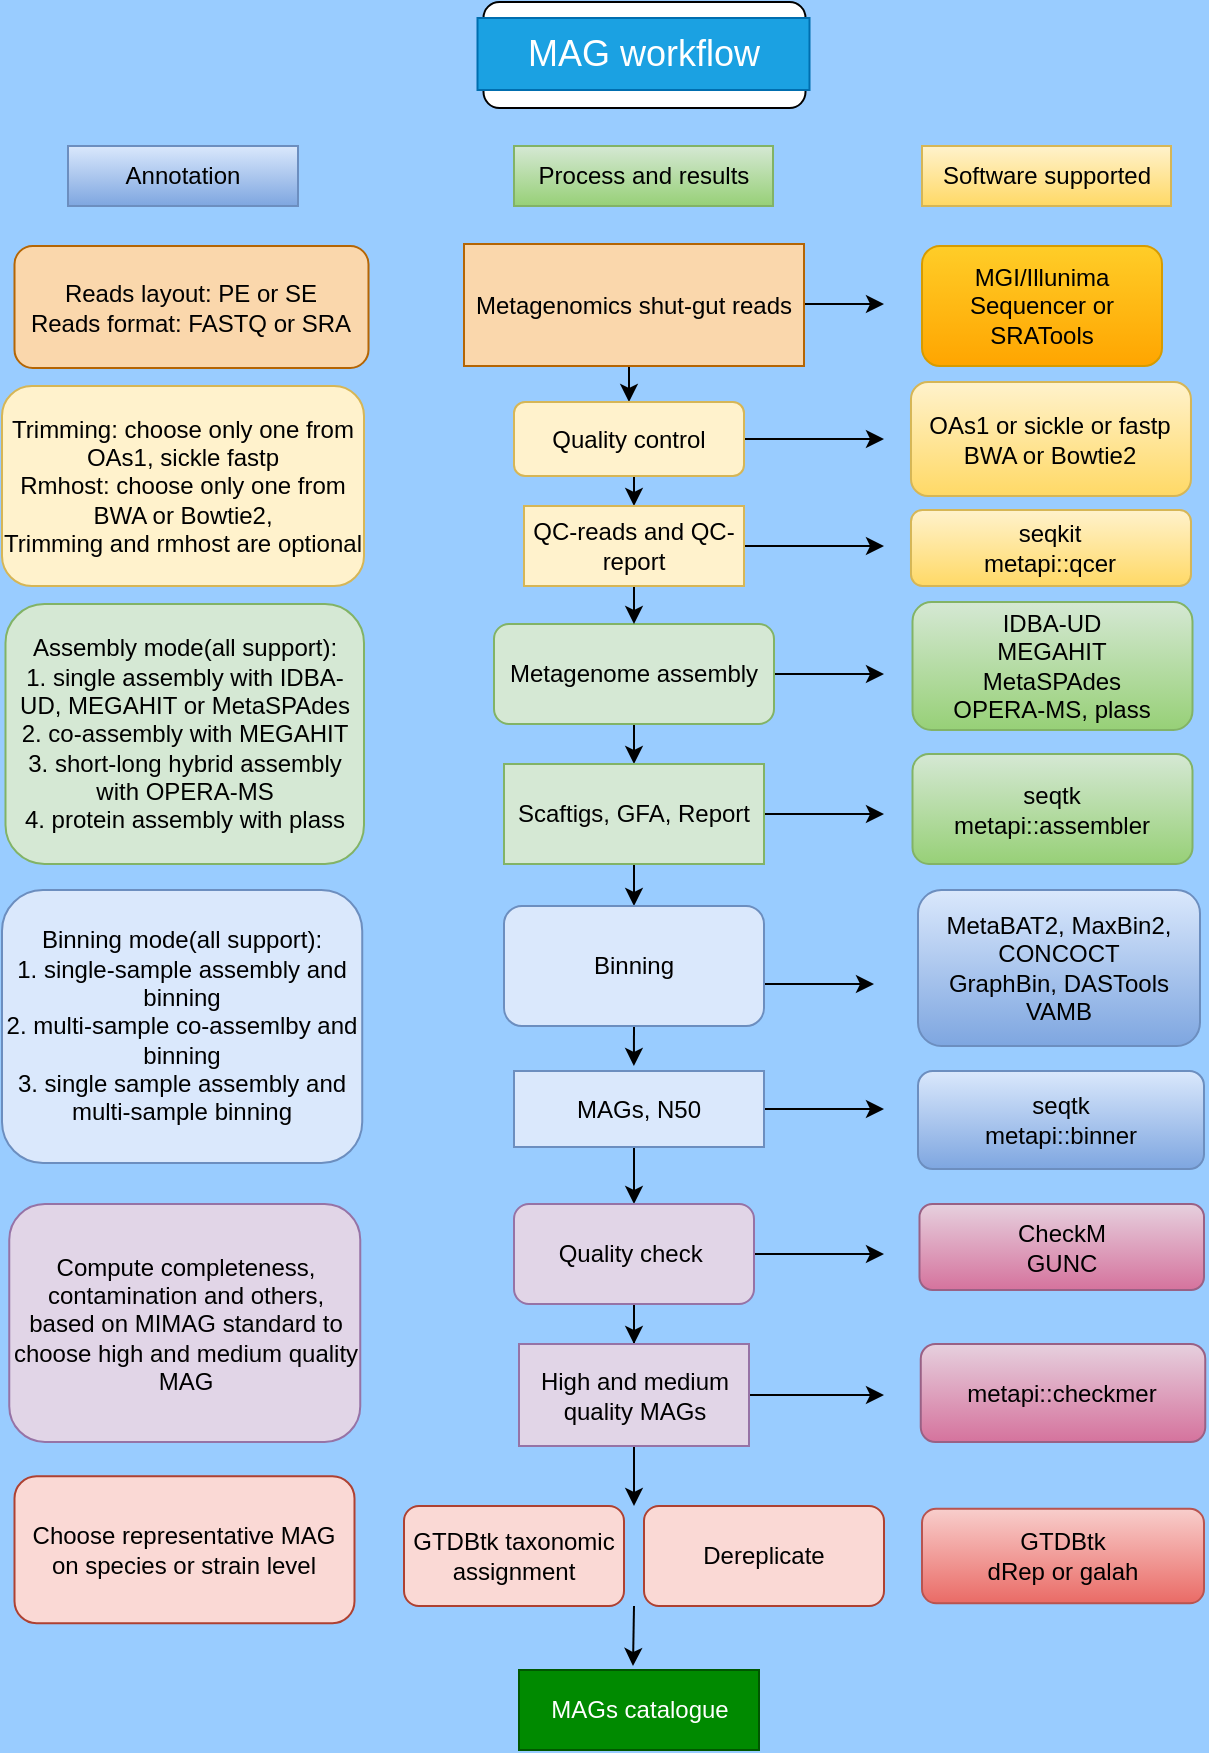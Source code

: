 <mxfile version="14.2.4" type="embed">
    <diagram id="FHmPxkqpm_74uurf3G27" name="Page-1">
        <mxGraphModel dx="1478" dy="1176" grid="1" gridSize="10" guides="1" tooltips="1" connect="1" arrows="1" fold="1" page="1" pageScale="1" pageWidth="850" pageHeight="1100" background="#99CCFF" math="0" shadow="0">
            <root>
                <mxCell id="0"/>
                <mxCell id="1" parent="0"/>
                <mxCell id="120" style="edgeStyle=orthogonalEdgeStyle;rounded=0;orthogonalLoop=1;jettySize=auto;html=1;" edge="1" parent="1" source="4">
                    <mxGeometry relative="1" as="geometry">
                        <mxPoint x="540" y="384" as="targetPoint"/>
                    </mxGeometry>
                </mxCell>
                <mxCell id="140" style="edgeStyle=orthogonalEdgeStyle;rounded=0;orthogonalLoop=1;jettySize=auto;html=1;exitX=0.5;exitY=1;exitDx=0;exitDy=0;entryX=0.5;entryY=0;entryDx=0;entryDy=0;" edge="1" parent="1" source="4" target="6">
                    <mxGeometry relative="1" as="geometry"/>
                </mxCell>
                <mxCell id="4" value="Metagenome assembly" style="rounded=1;whiteSpace=wrap;html=1;fillColor=#d5e8d4;strokeColor=#82b366;" parent="1" vertex="1">
                    <mxGeometry x="345" y="359" width="140" height="50" as="geometry"/>
                </mxCell>
                <mxCell id="7" style="edgeStyle=orthogonalEdgeStyle;rounded=0;orthogonalLoop=1;jettySize=auto;html=1;" parent="1" source="6" target="9" edge="1">
                    <mxGeometry relative="1" as="geometry">
                        <mxPoint x="440" y="479" as="targetPoint"/>
                    </mxGeometry>
                </mxCell>
                <mxCell id="121" style="edgeStyle=orthogonalEdgeStyle;rounded=0;orthogonalLoop=1;jettySize=auto;html=1;" edge="1" parent="1" source="6">
                    <mxGeometry relative="1" as="geometry">
                        <mxPoint x="540" y="454" as="targetPoint"/>
                    </mxGeometry>
                </mxCell>
                <mxCell id="6" value="Scaftigs, GFA, Report" style="rounded=0;whiteSpace=wrap;html=1;fillColor=#d5e8d4;strokeColor=#82b366;" parent="1" vertex="1">
                    <mxGeometry x="350" y="429" width="130" height="50" as="geometry"/>
                </mxCell>
                <mxCell id="122" style="edgeStyle=orthogonalEdgeStyle;rounded=0;orthogonalLoop=1;jettySize=auto;html=1;" edge="1" parent="1">
                    <mxGeometry relative="1" as="geometry">
                        <mxPoint x="535" y="539" as="targetPoint"/>
                        <mxPoint x="480" y="539" as="sourcePoint"/>
                    </mxGeometry>
                </mxCell>
                <mxCell id="141" style="edgeStyle=orthogonalEdgeStyle;rounded=0;orthogonalLoop=1;jettySize=auto;html=1;exitX=0.5;exitY=1;exitDx=0;exitDy=0;" edge="1" parent="1" source="9">
                    <mxGeometry relative="1" as="geometry">
                        <mxPoint x="414.941" y="580" as="targetPoint"/>
                    </mxGeometry>
                </mxCell>
                <mxCell id="9" value="Binning" style="rounded=1;whiteSpace=wrap;html=1;fillColor=#dae8fc;strokeColor=#6c8ebf;" parent="1" vertex="1">
                    <mxGeometry x="350" y="500" width="130" height="60" as="geometry"/>
                </mxCell>
                <mxCell id="134" style="edgeStyle=orthogonalEdgeStyle;rounded=0;orthogonalLoop=1;jettySize=auto;html=1;" edge="1" parent="1" source="10">
                    <mxGeometry relative="1" as="geometry">
                        <mxPoint x="540" y="601.5" as="targetPoint"/>
                    </mxGeometry>
                </mxCell>
                <mxCell id="142" style="edgeStyle=orthogonalEdgeStyle;rounded=0;orthogonalLoop=1;jettySize=auto;html=1;exitX=0.5;exitY=1;exitDx=0;exitDy=0;entryX=0.5;entryY=0;entryDx=0;entryDy=0;" edge="1" parent="1" source="10" target="13">
                    <mxGeometry relative="1" as="geometry"/>
                </mxCell>
                <mxCell id="10" value="MAGs, N50" style="rounded=0;whiteSpace=wrap;html=1;fillColor=#dae8fc;strokeColor=#6c8ebf;" parent="1" vertex="1">
                    <mxGeometry x="355" y="582.5" width="125" height="38" as="geometry"/>
                </mxCell>
                <mxCell id="17" style="edgeStyle=orthogonalEdgeStyle;rounded=0;orthogonalLoop=1;jettySize=auto;html=1;entryX=0.5;entryY=0;entryDx=0;entryDy=0;" parent="1" source="13" target="16" edge="1">
                    <mxGeometry relative="1" as="geometry"/>
                </mxCell>
                <mxCell id="135" style="edgeStyle=orthogonalEdgeStyle;rounded=0;orthogonalLoop=1;jettySize=auto;html=1;" edge="1" parent="1" source="13">
                    <mxGeometry relative="1" as="geometry">
                        <mxPoint x="540" y="674" as="targetPoint"/>
                    </mxGeometry>
                </mxCell>
                <mxCell id="13" value="Quality check&amp;nbsp;" style="rounded=1;whiteSpace=wrap;html=1;fillColor=#e1d5e7;strokeColor=#9673a6;" parent="1" vertex="1">
                    <mxGeometry x="355" y="649" width="120" height="50" as="geometry"/>
                </mxCell>
                <mxCell id="109" style="edgeStyle=orthogonalEdgeStyle;rounded=0;orthogonalLoop=1;jettySize=auto;html=1;" edge="1" parent="1" source="16">
                    <mxGeometry relative="1" as="geometry">
                        <mxPoint x="415" y="800" as="targetPoint"/>
                    </mxGeometry>
                </mxCell>
                <mxCell id="136" style="edgeStyle=orthogonalEdgeStyle;rounded=0;orthogonalLoop=1;jettySize=auto;html=1;" edge="1" parent="1" source="16">
                    <mxGeometry relative="1" as="geometry">
                        <mxPoint x="540" y="744.5" as="targetPoint"/>
                    </mxGeometry>
                </mxCell>
                <mxCell id="16" value="High and medium quality MAGs" style="rounded=0;whiteSpace=wrap;html=1;fillColor=#e1d5e7;strokeColor=#9673a6;" parent="1" vertex="1">
                    <mxGeometry x="357.5" y="719" width="115" height="51" as="geometry"/>
                </mxCell>
                <mxCell id="116" style="edgeStyle=orthogonalEdgeStyle;rounded=0;orthogonalLoop=1;jettySize=auto;html=1;" edge="1" parent="1">
                    <mxGeometry relative="1" as="geometry">
                        <mxPoint x="540" y="199" as="targetPoint"/>
                        <mxPoint x="490" y="199" as="sourcePoint"/>
                    </mxGeometry>
                </mxCell>
                <mxCell id="137" style="edgeStyle=orthogonalEdgeStyle;rounded=0;orthogonalLoop=1;jettySize=auto;html=1;exitX=0.5;exitY=1;exitDx=0;exitDy=0;entryX=0.5;entryY=0;entryDx=0;entryDy=0;" edge="1" parent="1" source="18" target="20">
                    <mxGeometry relative="1" as="geometry"/>
                </mxCell>
                <mxCell id="18" value="Metagenomics shut-gut reads" style="rounded=0;whiteSpace=wrap;html=1;fillColor=#fad7ac;strokeColor=#b46504;" parent="1" vertex="1">
                    <mxGeometry x="330" y="169" width="170" height="61" as="geometry"/>
                </mxCell>
                <mxCell id="118" style="edgeStyle=orthogonalEdgeStyle;rounded=0;orthogonalLoop=1;jettySize=auto;html=1;" edge="1" parent="1" source="20">
                    <mxGeometry relative="1" as="geometry">
                        <mxPoint x="540" y="266.5" as="targetPoint"/>
                    </mxGeometry>
                </mxCell>
                <mxCell id="138" style="edgeStyle=orthogonalEdgeStyle;rounded=0;orthogonalLoop=1;jettySize=auto;html=1;exitX=0.5;exitY=1;exitDx=0;exitDy=0;entryX=0.5;entryY=0;entryDx=0;entryDy=0;" edge="1" parent="1" source="20" target="80">
                    <mxGeometry relative="1" as="geometry"/>
                </mxCell>
                <mxCell id="20" value="Quality control" style="rounded=1;whiteSpace=wrap;html=1;fillColor=#fff2cc;strokeColor=#d6b656;" parent="1" vertex="1">
                    <mxGeometry x="355" y="248" width="115" height="37" as="geometry"/>
                </mxCell>
                <mxCell id="23" value="&lt;font face=&quot;helvetica&quot;&gt;IDBA-UD&lt;br&gt;MEGAHIT&lt;br&gt;MetaSPAdes&lt;br&gt;OPERA-MS, plass&lt;br&gt;&lt;/font&gt;" style="rounded=1;whiteSpace=wrap;html=1;fillColor=#d5e8d4;strokeColor=#82b366;gradientColor=#97d077;" parent="1" vertex="1">
                    <mxGeometry x="554.25" y="348" width="140" height="64" as="geometry"/>
                </mxCell>
                <mxCell id="30" value="MetaBAT2, MaxBin2, CONCOCT&lt;br&gt;GraphBin, DASTools&lt;br&gt;VAMB" style="rounded=1;whiteSpace=wrap;html=1;fillColor=#dae8fc;strokeColor=#6c8ebf;gradientColor=#7ea6e0;" parent="1" vertex="1">
                    <mxGeometry x="557" y="492" width="141" height="78" as="geometry"/>
                </mxCell>
                <mxCell id="32" value="OAs1 or sickle or fastp&lt;br&gt;BWA or Bowtie2" style="rounded=1;whiteSpace=wrap;html=1;fillColor=#fff2cc;strokeColor=#d6b656;gradientColor=#ffd966;" parent="1" vertex="1">
                    <mxGeometry x="553.49" y="238" width="140" height="57" as="geometry"/>
                </mxCell>
                <mxCell id="35" value="seqtk&lt;br&gt;metapi::assembler" style="rounded=1;whiteSpace=wrap;html=1;fillColor=#d5e8d4;strokeColor=#82b366;gradientColor=#97d077;" parent="1" vertex="1">
                    <mxGeometry x="554.25" y="424" width="140" height="55" as="geometry"/>
                </mxCell>
                <mxCell id="39" value="seqtk&lt;br&gt;metapi::binner" style="rounded=1;whiteSpace=wrap;html=1;fillColor=#dae8fc;strokeColor=#6c8ebf;gradientColor=#7ea6e0;" parent="1" vertex="1">
                    <mxGeometry x="557" y="582.5" width="143" height="49" as="geometry"/>
                </mxCell>
                <mxCell id="45" value="Dereplicate" style="rounded=1;whiteSpace=wrap;html=1;fillColor=#fad9d5;strokeColor=#ae4132;" parent="1" vertex="1">
                    <mxGeometry x="420" y="800" width="120" height="50" as="geometry"/>
                </mxCell>
                <mxCell id="46" value="GTDBtk&lt;br&gt;dRep or galah" style="rounded=1;whiteSpace=wrap;html=1;fillColor=#f8cecc;strokeColor=#b85450;gradientColor=#ea6b66;" parent="1" vertex="1">
                    <mxGeometry x="559" y="801.37" width="141" height="47.25" as="geometry"/>
                </mxCell>
                <mxCell id="48" value="CheckM&lt;br&gt;GUNC" style="whiteSpace=wrap;html=1;rounded=1;fillColor=#e6d0de;strokeColor=#996185;gradientColor=#d5739d;" parent="1" vertex="1">
                    <mxGeometry x="557.75" y="649" width="142.25" height="43" as="geometry"/>
                </mxCell>
                <mxCell id="67" value="GTDBtk taxonomic assignment" style="rounded=1;whiteSpace=wrap;html=1;fillColor=#fad9d5;strokeColor=#ae4132;" parent="1" vertex="1">
                    <mxGeometry x="300" y="800" width="110" height="50" as="geometry"/>
                </mxCell>
                <mxCell id="119" style="edgeStyle=orthogonalEdgeStyle;rounded=0;orthogonalLoop=1;jettySize=auto;html=1;" edge="1" parent="1" source="80">
                    <mxGeometry relative="1" as="geometry">
                        <mxPoint x="540" y="320" as="targetPoint"/>
                    </mxGeometry>
                </mxCell>
                <mxCell id="139" style="edgeStyle=orthogonalEdgeStyle;rounded=0;orthogonalLoop=1;jettySize=auto;html=1;exitX=0.5;exitY=1;exitDx=0;exitDy=0;entryX=0.5;entryY=0;entryDx=0;entryDy=0;" edge="1" parent="1" source="80" target="4">
                    <mxGeometry relative="1" as="geometry"/>
                </mxCell>
                <mxCell id="80" value="QC-reads and QC-report" style="rounded=0;whiteSpace=wrap;html=1;fillColor=#fff2cc;strokeColor=#d6b656;" vertex="1" parent="1">
                    <mxGeometry x="360" y="300" width="110" height="40" as="geometry"/>
                </mxCell>
                <mxCell id="88" value="Software supported" style="text;html=1;strokeColor=#d6b656;fillColor=#fff2cc;align=center;verticalAlign=middle;whiteSpace=wrap;rounded=0;gradientColor=#ffd966;" vertex="1" parent="1">
                    <mxGeometry x="559" y="120" width="124.5" height="30" as="geometry"/>
                </mxCell>
                <mxCell id="94" value="Process and results" style="text;html=1;strokeColor=#82b366;fillColor=#d5e8d4;align=center;verticalAlign=middle;whiteSpace=wrap;rounded=0;gradientColor=#97d077;" vertex="1" parent="1">
                    <mxGeometry x="355" y="120" width="129.5" height="30" as="geometry"/>
                </mxCell>
                <mxCell id="95" value="Annotation" style="text;html=1;strokeColor=#6c8ebf;fillColor=#dae8fc;align=center;verticalAlign=middle;whiteSpace=wrap;rounded=0;gradientColor=#7ea6e0;" vertex="1" parent="1">
                    <mxGeometry x="132" y="120" width="115" height="30" as="geometry"/>
                </mxCell>
                <mxCell id="98" value="Reads layout: PE or SE&lt;br&gt;Reads format: FASTQ or SRA" style="rounded=1;whiteSpace=wrap;html=1;fillColor=#fad7ac;strokeColor=#b46504;" vertex="1" parent="1">
                    <mxGeometry x="105.25" y="170" width="177" height="61" as="geometry"/>
                </mxCell>
                <mxCell id="100" value="Trimming: choose only one from OAs1, sickle fastp&lt;br&gt;Rmhost: choose only one from BWA or Bowtie2,&lt;br&gt;Trimming and rmhost are optional" style="rounded=1;whiteSpace=wrap;html=1;fillColor=#fff2cc;strokeColor=#d6b656;" vertex="1" parent="1">
                    <mxGeometry x="99" y="240" width="181" height="100" as="geometry"/>
                </mxCell>
                <mxCell id="102" value="MGI/Illunima Sequencer or SRATools" style="rounded=1;whiteSpace=wrap;html=1;fillColor=#ffcd28;strokeColor=#d79b00;gradientColor=#ffa500;" vertex="1" parent="1">
                    <mxGeometry x="559" y="170" width="120" height="60" as="geometry"/>
                </mxCell>
                <mxCell id="104" value="seqkit&lt;br&gt;metapi::qcer" style="rounded=1;whiteSpace=wrap;html=1;fillColor=#fff2cc;strokeColor=#d6b656;gradientColor=#ffd966;" vertex="1" parent="1">
                    <mxGeometry x="553.49" y="302" width="140" height="38" as="geometry"/>
                </mxCell>
                <mxCell id="105" value="Assembly mode(all support):&lt;br&gt;1. single assembly with IDBA-UD, MEGAHIT or MetaSPAdes&lt;br&gt;2. co-assembly with MEGAHIT&lt;br&gt;3. short-long hybrid assembly with OPERA-MS&lt;br&gt;4. protein assembly with plass" style="rounded=1;whiteSpace=wrap;html=1;fillColor=#d5e8d4;strokeColor=#82b366;" vertex="1" parent="1">
                    <mxGeometry x="100.75" y="349" width="179.25" height="130" as="geometry"/>
                </mxCell>
                <mxCell id="106" value="Binning mode(all support):&lt;br&gt;1. single-sample assembly and binning&lt;br&gt;2. multi-sample co-assemlby and binning&lt;br&gt;3. single sample assembly and multi-sample binning" style="rounded=1;whiteSpace=wrap;html=1;fillColor=#dae8fc;strokeColor=#6c8ebf;" vertex="1" parent="1">
                    <mxGeometry x="99" y="492" width="180.12" height="136.5" as="geometry"/>
                </mxCell>
                <mxCell id="107" value="Choose representative MAG on species or strain level" style="rounded=1;whiteSpace=wrap;html=1;fillColor=#fad9d5;strokeColor=#ae4132;" vertex="1" parent="1">
                    <mxGeometry x="105.25" y="785.13" width="170" height="73.5" as="geometry"/>
                </mxCell>
                <mxCell id="108" value="Compute completeness, contamination and others, based on MIMAG standard to choose high and medium quality MAG" style="rounded=1;whiteSpace=wrap;html=1;fillColor=#e1d5e7;strokeColor=#9673a6;" vertex="1" parent="1">
                    <mxGeometry x="102.63" y="649" width="175.5" height="119" as="geometry"/>
                </mxCell>
                <mxCell id="112" value="MAGs catalogue" style="rounded=0;whiteSpace=wrap;html=1;fillColor=#008a00;strokeColor=#005700;fontColor=#ffffff;" vertex="1" parent="1">
                    <mxGeometry x="357.5" y="882" width="120" height="40" as="geometry"/>
                </mxCell>
                <mxCell id="114" value="" style="endArrow=classic;html=1;entryX=0.5;entryY=0;entryDx=0;entryDy=0;" edge="1" parent="1">
                    <mxGeometry width="50" height="50" relative="1" as="geometry">
                        <mxPoint x="415" y="850" as="sourcePoint"/>
                        <mxPoint x="414.5" y="880" as="targetPoint"/>
                    </mxGeometry>
                </mxCell>
                <mxCell id="127" value="" style="rounded=1;whiteSpace=wrap;html=1;" vertex="1" parent="1">
                    <mxGeometry x="339.75" y="48" width="161" height="53" as="geometry"/>
                </mxCell>
                <mxCell id="128" value="&lt;font style=&quot;font-size: 18px&quot;&gt;MAG workflow&lt;/font&gt;" style="text;html=1;strokeColor=#006EAF;fillColor=#1ba1e2;align=center;verticalAlign=middle;whiteSpace=wrap;rounded=0;fontColor=#ffffff;" vertex="1" parent="1">
                    <mxGeometry x="336.75" y="56" width="166" height="36" as="geometry"/>
                </mxCell>
                <mxCell id="129" value="metapi::checkmer" style="rounded=1;whiteSpace=wrap;html=1;gradientColor=#d5739d;fillColor=#e6d0de;strokeColor=#996185;" vertex="1" parent="1">
                    <mxGeometry x="558.38" y="719" width="142.25" height="49" as="geometry"/>
                </mxCell>
            </root>
        </mxGraphModel>
    </diagram>
</mxfile>